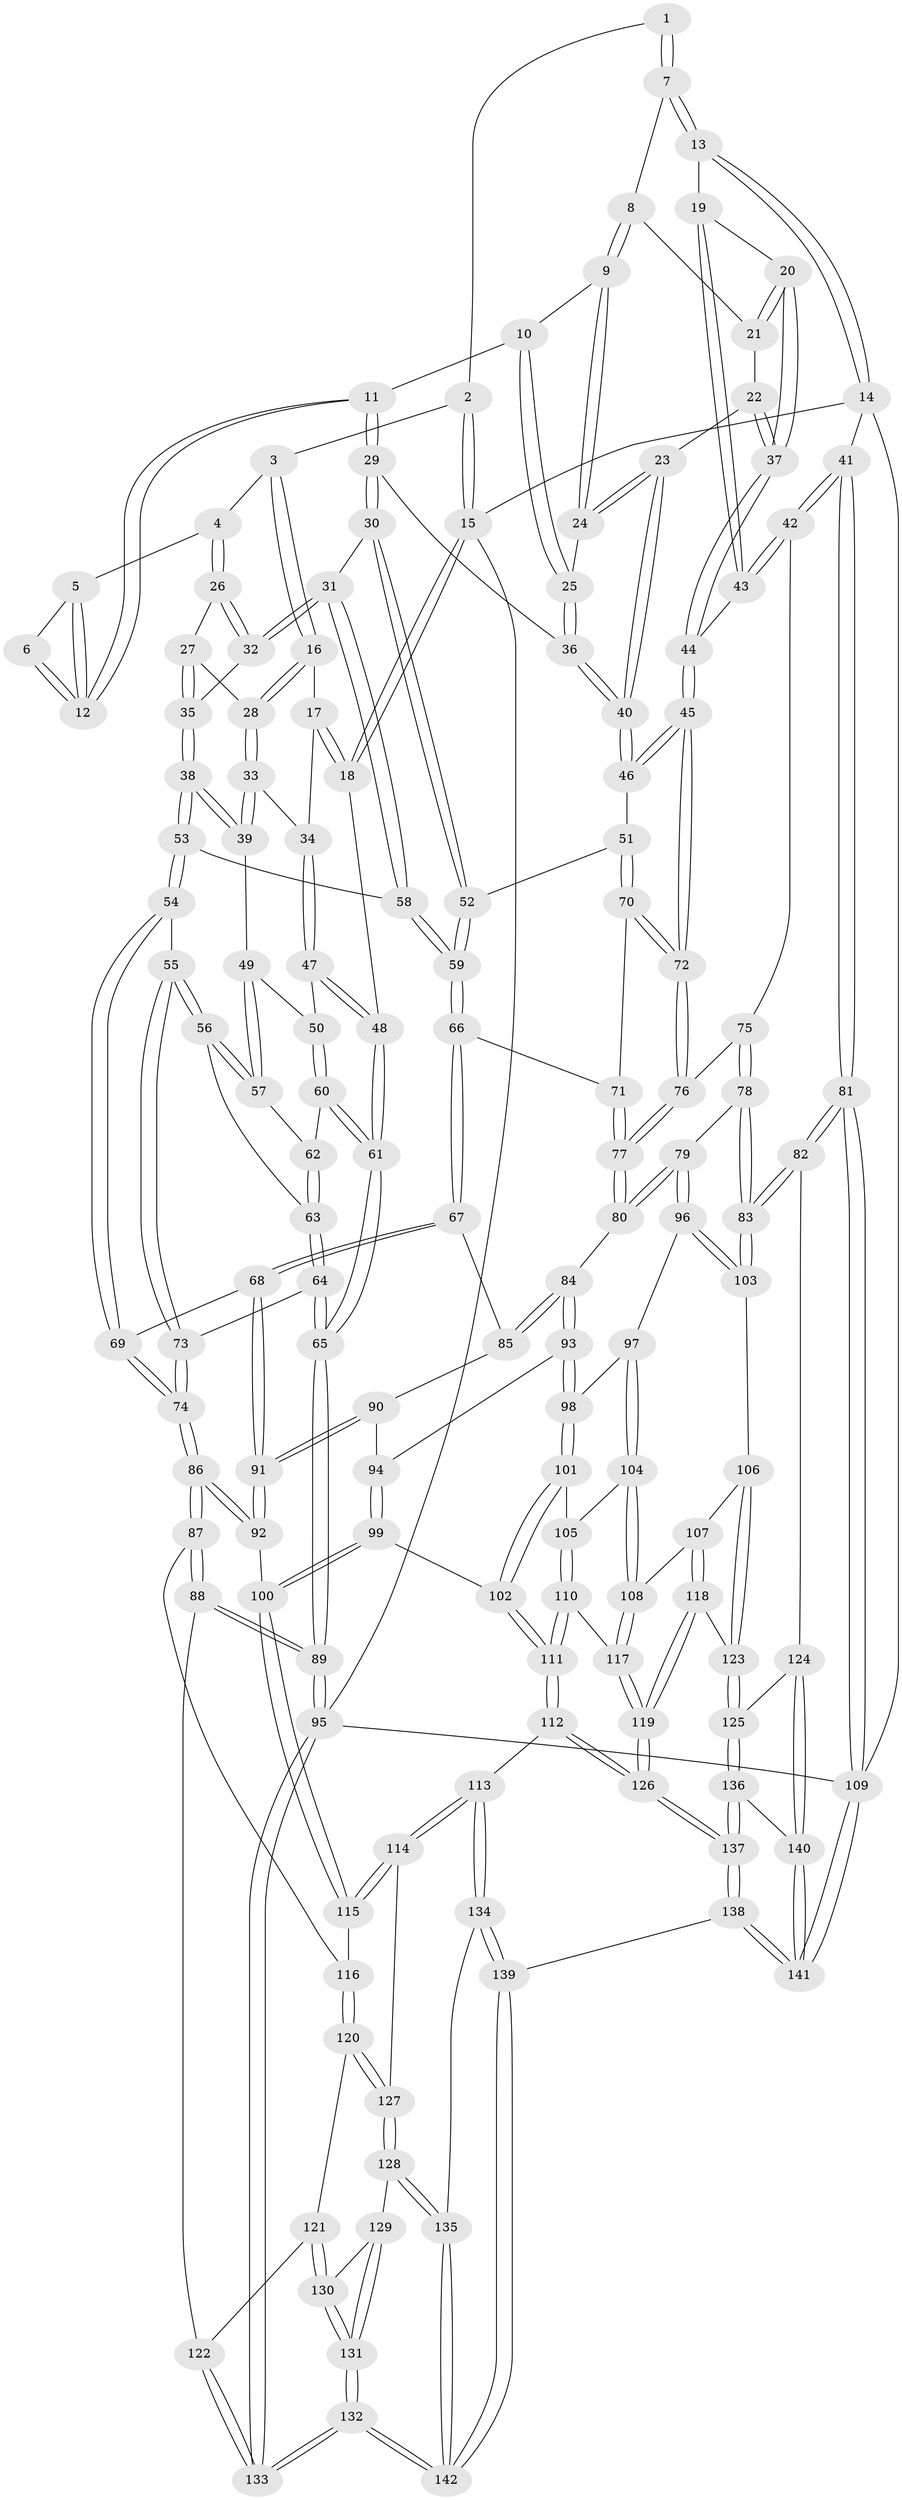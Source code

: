 // Generated by graph-tools (version 1.1) at 2025/12/02/27/25 16:12:00]
// undirected, 142 vertices, 352 edges
graph export_dot {
graph [start="1"]
  node [color=gray90,style=filled];
  1 [pos="+0.6675125302606609+0"];
  2 [pos="+0.2698775895476841+0"];
  3 [pos="+0.27281916890480234+0"];
  4 [pos="+0.32528195349058864+0.033586662037591516"];
  5 [pos="+0.4067431629082415+0.07281173285155368"];
  6 [pos="+0.5344429131692388+0.03874421216897888"];
  7 [pos="+0.7447177120501319+0"];
  8 [pos="+0.7394776030507453+0"];
  9 [pos="+0.6699165294903765+0.03952926391762792"];
  10 [pos="+0.643511295471934+0.07169200636476729"];
  11 [pos="+0.4992343425280117+0.13654255852152558"];
  12 [pos="+0.4986320183636444+0.1346746343187685"];
  13 [pos="+1+0"];
  14 [pos="+1+0"];
  15 [pos="+0+0"];
  16 [pos="+0.14763586642282703+0.1249577446090251"];
  17 [pos="+0.04814422570734641+0.1011061576486947"];
  18 [pos="+0+0"];
  19 [pos="+0.8771102824747287+0.19536457727743317"];
  20 [pos="+0.8606455350100574+0.1977572412758346"];
  21 [pos="+0.7445799901894129+0"];
  22 [pos="+0.7691204570862332+0.17071791413114837"];
  23 [pos="+0.692637239577177+0.21315503283993667"];
  24 [pos="+0.6794502018276565+0.19349545971772805"];
  25 [pos="+0.5778167789759062+0.17703477177288385"];
  26 [pos="+0.323114106757365+0.05259747670532507"];
  27 [pos="+0.2795509948805486+0.1252474691157749"];
  28 [pos="+0.1647226322745814+0.1726323243101069"];
  29 [pos="+0.5087916492699801+0.19525223789175883"];
  30 [pos="+0.48137249887246825+0.23611437424902149"];
  31 [pos="+0.46560141312427367+0.24669721876079637"];
  32 [pos="+0.3757085026058385+0.16576267419690144"];
  33 [pos="+0.15642517635872577+0.20661682676477253"];
  34 [pos="+0.07647419351852014+0.22145367198036986"];
  35 [pos="+0.2774452550092203+0.2667117034865293"];
  36 [pos="+0.5595206081045989+0.18744949077946713"];
  37 [pos="+0.8299297782113871+0.21445688467380572"];
  38 [pos="+0.2762025725755951+0.27149302479228316"];
  39 [pos="+0.1989163045083185+0.2584395749209744"];
  40 [pos="+0.6862555897249353+0.30472214789697766"];
  41 [pos="+1+0.294076232732301"];
  42 [pos="+1+0.29556939751239997"];
  43 [pos="+1+0.28378258104729676"];
  44 [pos="+0.7832132502492862+0.3530480611037777"];
  45 [pos="+0.779369310099985+0.35685812649836895"];
  46 [pos="+0.6896593315869242+0.324848349891468"];
  47 [pos="+0.05515978178427685+0.24010669707456464"];
  48 [pos="+0+0.16766274330023467"];
  49 [pos="+0.1726219622292429+0.29592582433791625"];
  50 [pos="+0.06787952670928939+0.321835792697305"];
  51 [pos="+0.6634348322876111+0.336587863731926"];
  52 [pos="+0.6503762172200276+0.33496007482044954"];
  53 [pos="+0.3064712407474408+0.3087822131493291"];
  54 [pos="+0.2995669421686645+0.376406519467653"];
  55 [pos="+0.20406381218896855+0.40926335491669946"];
  56 [pos="+0.18494853132676986+0.39360204196624654"];
  57 [pos="+0.17056142215811373+0.36798809098066937"];
  58 [pos="+0.4562203229341309+0.2637152511481465"];
  59 [pos="+0.48330709371394937+0.38673504878595205"];
  60 [pos="+0.06447714751639225+0.33301241685223365"];
  61 [pos="+0+0.4853998512434859"];
  62 [pos="+0.08108461508549301+0.34994122000484723"];
  63 [pos="+0.10190472661524286+0.4111854514226985"];
  64 [pos="+0.0751023926422691+0.4938928193451417"];
  65 [pos="+0+0.5314889914873447"];
  66 [pos="+0.46394844505887906+0.46434733937942957"];
  67 [pos="+0.44913893788715764+0.4812103238362681"];
  68 [pos="+0.3897584131201408+0.4986779860428805"];
  69 [pos="+0.38682726759909863+0.49789098330407267"];
  70 [pos="+0.6116723761943691+0.4565424686752907"];
  71 [pos="+0.6114684865554731+0.45695395171527364"];
  72 [pos="+0.8034047769312364+0.43944998021516085"];
  73 [pos="+0.16867996311211436+0.5199665547446952"];
  74 [pos="+0.21309231111882881+0.5791632793877924"];
  75 [pos="+0.824647039521878+0.463394724526061"];
  76 [pos="+0.8061395562635177+0.44793674704207126"];
  77 [pos="+0.6663429551696585+0.5459942370877042"];
  78 [pos="+0.8642527898528911+0.5205963048369051"];
  79 [pos="+0.6710489104712443+0.619479957269926"];
  80 [pos="+0.6531397676790538+0.594410537368295"];
  81 [pos="+1+0.6650341885918447"];
  82 [pos="+1+0.6683338186772633"];
  83 [pos="+0.980246109463801+0.6625627816056033"];
  84 [pos="+0.5725195482241607+0.600802615832452"];
  85 [pos="+0.5267923445320695+0.5659732881828163"];
  86 [pos="+0.19089688585325176+0.7025084226001178"];
  87 [pos="+0.18116521205285005+0.7140774462017777"];
  88 [pos="+0+0.6507327736087986"];
  89 [pos="+0+0.6438929366734834"];
  90 [pos="+0.4672775466522672+0.6402400360719854"];
  91 [pos="+0.40184396150212354+0.6500928497027972"];
  92 [pos="+0.3884001193045237+0.702283259438978"];
  93 [pos="+0.5451011146214912+0.6507123168672259"];
  94 [pos="+0.5278123414109811+0.6606857510779528"];
  95 [pos="+0+1"];
  96 [pos="+0.6866117216204671+0.6460484219565397"];
  97 [pos="+0.646389368831332+0.6998393223860979"];
  98 [pos="+0.5730498135206339+0.7142462499119498"];
  99 [pos="+0.4686937613107554+0.7402446194706132"];
  100 [pos="+0.41035949579023234+0.7316957512506398"];
  101 [pos="+0.5593557617045514+0.7448173991090646"];
  102 [pos="+0.48591601115754024+0.7527719803190889"];
  103 [pos="+0.8336112508695133+0.7237335844149999"];
  104 [pos="+0.6342933577890736+0.7772224022150616"];
  105 [pos="+0.574275412669321+0.7612659479825067"];
  106 [pos="+0.8265803910241201+0.7355434534636508"];
  107 [pos="+0.6832632406443111+0.7882255961446696"];
  108 [pos="+0.6405907521662766+0.7889556064817156"];
  109 [pos="+1+1"];
  110 [pos="+0.5618781115399178+0.8067556101972729"];
  111 [pos="+0.5136166809137651+0.8345893976855381"];
  112 [pos="+0.511875372704022+0.8483273301266944"];
  113 [pos="+0.40860783066511497+0.8766468017293781"];
  114 [pos="+0.3815979900262559+0.8471104840694267"];
  115 [pos="+0.3818679789906411+0.8359015380500626"];
  116 [pos="+0.18120579353045144+0.7144828409566777"];
  117 [pos="+0.6254706700374113+0.8333048234889538"];
  118 [pos="+0.7037798590513086+0.8745438310874754"];
  119 [pos="+0.6267932768989193+0.925204337960737"];
  120 [pos="+0.17970378654578534+0.7895284006070816"];
  121 [pos="+0.1796893150784837+0.789559295628669"];
  122 [pos="+0.06697516677161837+0.8642992886550405"];
  123 [pos="+0.7971094015058137+0.8436721239194608"];
  124 [pos="+0.9091918345438853+0.9136975096698764"];
  125 [pos="+0.7982355396121734+0.8476206865008764"];
  126 [pos="+0.60650018416549+0.964504800702997"];
  127 [pos="+0.3039210993998435+0.8739649536308605"];
  128 [pos="+0.2899632792461757+0.9353312234776353"];
  129 [pos="+0.27133451171951845+0.9376350515165431"];
  130 [pos="+0.18070540889042985+0.9056299853992232"];
  131 [pos="+0.06955146645415726+1"];
  132 [pos="+0+1"];
  133 [pos="+0+1"];
  134 [pos="+0.4239376757756928+0.998094014611835"];
  135 [pos="+0.2992790763304338+0.9486635584937199"];
  136 [pos="+0.7989959228174383+0.9154556697378282"];
  137 [pos="+0.6013953695449452+1"];
  138 [pos="+0.5738253798244564+1"];
  139 [pos="+0.5304731918948814+1"];
  140 [pos="+0.9247570287635716+1"];
  141 [pos="+1+1"];
  142 [pos="+0.17749693855919021+1"];
  1 -- 2;
  1 -- 7;
  1 -- 7;
  2 -- 3;
  2 -- 15;
  2 -- 15;
  3 -- 4;
  3 -- 16;
  3 -- 16;
  4 -- 5;
  4 -- 26;
  4 -- 26;
  5 -- 6;
  5 -- 12;
  5 -- 12;
  6 -- 12;
  6 -- 12;
  7 -- 8;
  7 -- 13;
  7 -- 13;
  8 -- 9;
  8 -- 9;
  8 -- 21;
  9 -- 10;
  9 -- 24;
  9 -- 24;
  10 -- 11;
  10 -- 25;
  10 -- 25;
  11 -- 12;
  11 -- 12;
  11 -- 29;
  11 -- 29;
  13 -- 14;
  13 -- 14;
  13 -- 19;
  14 -- 15;
  14 -- 41;
  14 -- 109;
  15 -- 18;
  15 -- 18;
  15 -- 95;
  16 -- 17;
  16 -- 28;
  16 -- 28;
  17 -- 18;
  17 -- 18;
  17 -- 34;
  18 -- 48;
  19 -- 20;
  19 -- 43;
  19 -- 43;
  20 -- 21;
  20 -- 21;
  20 -- 37;
  20 -- 37;
  21 -- 22;
  22 -- 23;
  22 -- 37;
  22 -- 37;
  23 -- 24;
  23 -- 24;
  23 -- 40;
  23 -- 40;
  24 -- 25;
  25 -- 36;
  25 -- 36;
  26 -- 27;
  26 -- 32;
  26 -- 32;
  27 -- 28;
  27 -- 35;
  27 -- 35;
  28 -- 33;
  28 -- 33;
  29 -- 30;
  29 -- 30;
  29 -- 36;
  30 -- 31;
  30 -- 52;
  30 -- 52;
  31 -- 32;
  31 -- 32;
  31 -- 58;
  31 -- 58;
  32 -- 35;
  33 -- 34;
  33 -- 39;
  33 -- 39;
  34 -- 47;
  34 -- 47;
  35 -- 38;
  35 -- 38;
  36 -- 40;
  36 -- 40;
  37 -- 44;
  37 -- 44;
  38 -- 39;
  38 -- 39;
  38 -- 53;
  38 -- 53;
  39 -- 49;
  40 -- 46;
  40 -- 46;
  41 -- 42;
  41 -- 42;
  41 -- 81;
  41 -- 81;
  42 -- 43;
  42 -- 43;
  42 -- 75;
  43 -- 44;
  44 -- 45;
  44 -- 45;
  45 -- 46;
  45 -- 46;
  45 -- 72;
  45 -- 72;
  46 -- 51;
  47 -- 48;
  47 -- 48;
  47 -- 50;
  48 -- 61;
  48 -- 61;
  49 -- 50;
  49 -- 57;
  49 -- 57;
  50 -- 60;
  50 -- 60;
  51 -- 52;
  51 -- 70;
  51 -- 70;
  52 -- 59;
  52 -- 59;
  53 -- 54;
  53 -- 54;
  53 -- 58;
  54 -- 55;
  54 -- 69;
  54 -- 69;
  55 -- 56;
  55 -- 56;
  55 -- 73;
  55 -- 73;
  56 -- 57;
  56 -- 57;
  56 -- 63;
  57 -- 62;
  58 -- 59;
  58 -- 59;
  59 -- 66;
  59 -- 66;
  60 -- 61;
  60 -- 61;
  60 -- 62;
  61 -- 65;
  61 -- 65;
  62 -- 63;
  62 -- 63;
  63 -- 64;
  63 -- 64;
  64 -- 65;
  64 -- 65;
  64 -- 73;
  65 -- 89;
  65 -- 89;
  66 -- 67;
  66 -- 67;
  66 -- 71;
  67 -- 68;
  67 -- 68;
  67 -- 85;
  68 -- 69;
  68 -- 91;
  68 -- 91;
  69 -- 74;
  69 -- 74;
  70 -- 71;
  70 -- 72;
  70 -- 72;
  71 -- 77;
  71 -- 77;
  72 -- 76;
  72 -- 76;
  73 -- 74;
  73 -- 74;
  74 -- 86;
  74 -- 86;
  75 -- 76;
  75 -- 78;
  75 -- 78;
  76 -- 77;
  76 -- 77;
  77 -- 80;
  77 -- 80;
  78 -- 79;
  78 -- 83;
  78 -- 83;
  79 -- 80;
  79 -- 80;
  79 -- 96;
  79 -- 96;
  80 -- 84;
  81 -- 82;
  81 -- 82;
  81 -- 109;
  81 -- 109;
  82 -- 83;
  82 -- 83;
  82 -- 124;
  83 -- 103;
  83 -- 103;
  84 -- 85;
  84 -- 85;
  84 -- 93;
  84 -- 93;
  85 -- 90;
  86 -- 87;
  86 -- 87;
  86 -- 92;
  86 -- 92;
  87 -- 88;
  87 -- 88;
  87 -- 116;
  88 -- 89;
  88 -- 89;
  88 -- 122;
  89 -- 95;
  89 -- 95;
  90 -- 91;
  90 -- 91;
  90 -- 94;
  91 -- 92;
  91 -- 92;
  92 -- 100;
  93 -- 94;
  93 -- 98;
  93 -- 98;
  94 -- 99;
  94 -- 99;
  95 -- 133;
  95 -- 133;
  95 -- 109;
  96 -- 97;
  96 -- 103;
  96 -- 103;
  97 -- 98;
  97 -- 104;
  97 -- 104;
  98 -- 101;
  98 -- 101;
  99 -- 100;
  99 -- 100;
  99 -- 102;
  100 -- 115;
  100 -- 115;
  101 -- 102;
  101 -- 102;
  101 -- 105;
  102 -- 111;
  102 -- 111;
  103 -- 106;
  104 -- 105;
  104 -- 108;
  104 -- 108;
  105 -- 110;
  105 -- 110;
  106 -- 107;
  106 -- 123;
  106 -- 123;
  107 -- 108;
  107 -- 118;
  107 -- 118;
  108 -- 117;
  108 -- 117;
  109 -- 141;
  109 -- 141;
  110 -- 111;
  110 -- 111;
  110 -- 117;
  111 -- 112;
  111 -- 112;
  112 -- 113;
  112 -- 126;
  112 -- 126;
  113 -- 114;
  113 -- 114;
  113 -- 134;
  113 -- 134;
  114 -- 115;
  114 -- 115;
  114 -- 127;
  115 -- 116;
  116 -- 120;
  116 -- 120;
  117 -- 119;
  117 -- 119;
  118 -- 119;
  118 -- 119;
  118 -- 123;
  119 -- 126;
  119 -- 126;
  120 -- 121;
  120 -- 127;
  120 -- 127;
  121 -- 122;
  121 -- 130;
  121 -- 130;
  122 -- 133;
  122 -- 133;
  123 -- 125;
  123 -- 125;
  124 -- 125;
  124 -- 140;
  124 -- 140;
  125 -- 136;
  125 -- 136;
  126 -- 137;
  126 -- 137;
  127 -- 128;
  127 -- 128;
  128 -- 129;
  128 -- 135;
  128 -- 135;
  129 -- 130;
  129 -- 131;
  129 -- 131;
  130 -- 131;
  130 -- 131;
  131 -- 132;
  131 -- 132;
  132 -- 133;
  132 -- 133;
  132 -- 142;
  132 -- 142;
  134 -- 135;
  134 -- 139;
  134 -- 139;
  135 -- 142;
  135 -- 142;
  136 -- 137;
  136 -- 137;
  136 -- 140;
  137 -- 138;
  137 -- 138;
  138 -- 139;
  138 -- 141;
  138 -- 141;
  139 -- 142;
  139 -- 142;
  140 -- 141;
  140 -- 141;
}
